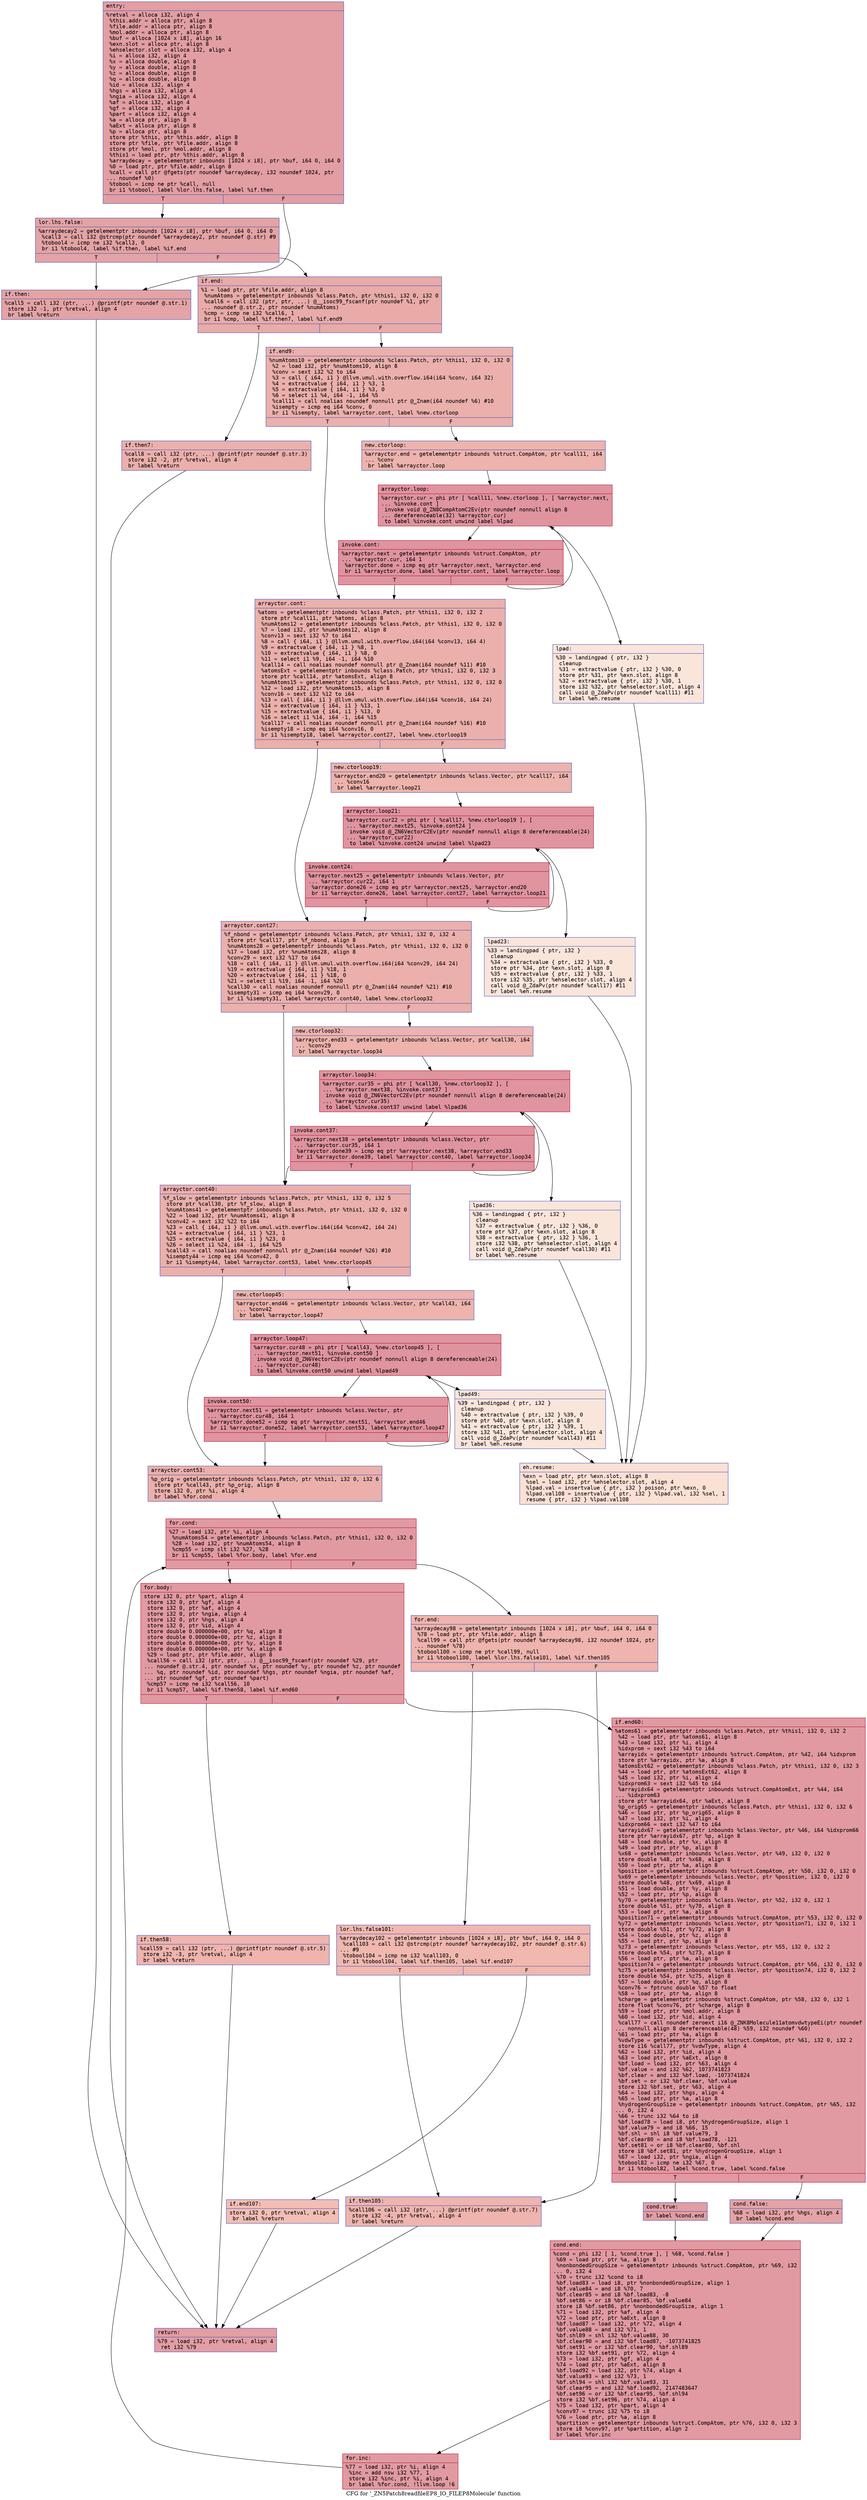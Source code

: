 digraph "CFG for '_ZN5Patch8readfileEP8_IO_FILEP8Molecule' function" {
	label="CFG for '_ZN5Patch8readfileEP8_IO_FILEP8Molecule' function";

	Node0x55fb27d701a0 [shape=record,color="#3d50c3ff", style=filled, fillcolor="#be242e70" fontname="Courier",label="{entry:\l|  %retval = alloca i32, align 4\l  %this.addr = alloca ptr, align 8\l  %file.addr = alloca ptr, align 8\l  %mol.addr = alloca ptr, align 8\l  %buf = alloca [1024 x i8], align 16\l  %exn.slot = alloca ptr, align 8\l  %ehselector.slot = alloca i32, align 4\l  %i = alloca i32, align 4\l  %x = alloca double, align 8\l  %y = alloca double, align 8\l  %z = alloca double, align 8\l  %q = alloca double, align 8\l  %id = alloca i32, align 4\l  %hgs = alloca i32, align 4\l  %ngia = alloca i32, align 4\l  %af = alloca i32, align 4\l  %gf = alloca i32, align 4\l  %part = alloca i32, align 4\l  %a = alloca ptr, align 8\l  %aExt = alloca ptr, align 8\l  %p = alloca ptr, align 8\l  store ptr %this, ptr %this.addr, align 8\l  store ptr %file, ptr %file.addr, align 8\l  store ptr %mol, ptr %mol.addr, align 8\l  %this1 = load ptr, ptr %this.addr, align 8\l  %arraydecay = getelementptr inbounds [1024 x i8], ptr %buf, i64 0, i64 0\l  %0 = load ptr, ptr %file.addr, align 8\l  %call = call ptr @fgets(ptr noundef %arraydecay, i32 noundef 1024, ptr\l... noundef %0)\l  %tobool = icmp ne ptr %call, null\l  br i1 %tobool, label %lor.lhs.false, label %if.then\l|{<s0>T|<s1>F}}"];
	Node0x55fb27d701a0:s0 -> Node0x55fb27d69210[tooltip="entry -> lor.lhs.false\nProbability 62.50%" ];
	Node0x55fb27d701a0:s1 -> Node0x55fb27d692c0[tooltip="entry -> if.then\nProbability 37.50%" ];
	Node0x55fb27d69210 [shape=record,color="#3d50c3ff", style=filled, fillcolor="#c32e3170" fontname="Courier",label="{lor.lhs.false:\l|  %arraydecay2 = getelementptr inbounds [1024 x i8], ptr %buf, i64 0, i64 0\l  %call3 = call i32 @strcmp(ptr noundef %arraydecay2, ptr noundef @.str) #9\l  %tobool4 = icmp ne i32 %call3, 0\l  br i1 %tobool4, label %if.then, label %if.end\l|{<s0>T|<s1>F}}"];
	Node0x55fb27d69210:s0 -> Node0x55fb27d692c0[tooltip="lor.lhs.false -> if.then\nProbability 62.50%" ];
	Node0x55fb27d69210:s1 -> Node0x55fb27d73010[tooltip="lor.lhs.false -> if.end\nProbability 37.50%" ];
	Node0x55fb27d692c0 [shape=record,color="#3d50c3ff", style=filled, fillcolor="#c32e3170" fontname="Courier",label="{if.then:\l|  %call5 = call i32 (ptr, ...) @printf(ptr noundef @.str.1)\l  store i32 -1, ptr %retval, align 4\l  br label %return\l}"];
	Node0x55fb27d692c0 -> Node0x55fb27d733a0[tooltip="if.then -> return\nProbability 100.00%" ];
	Node0x55fb27d73010 [shape=record,color="#3d50c3ff", style=filled, fillcolor="#cc403a70" fontname="Courier",label="{if.end:\l|  %1 = load ptr, ptr %file.addr, align 8\l  %numAtoms = getelementptr inbounds %class.Patch, ptr %this1, i32 0, i32 0\l  %call6 = call i32 (ptr, ptr, ...) @__isoc99_fscanf(ptr noundef %1, ptr\l... noundef @.str.2, ptr noundef %numAtoms)\l  %cmp = icmp ne i32 %call6, 1\l  br i1 %cmp, label %if.then7, label %if.end9\l|{<s0>T|<s1>F}}"];
	Node0x55fb27d73010:s0 -> Node0x55fb27d737f0[tooltip="if.end -> if.then7\nProbability 50.00%" ];
	Node0x55fb27d73010:s1 -> Node0x55fb27d738d0[tooltip="if.end -> if.end9\nProbability 50.00%" ];
	Node0x55fb27d737f0 [shape=record,color="#3d50c3ff", style=filled, fillcolor="#d24b4070" fontname="Courier",label="{if.then7:\l|  %call8 = call i32 (ptr, ...) @printf(ptr noundef @.str.3)\l  store i32 -2, ptr %retval, align 4\l  br label %return\l}"];
	Node0x55fb27d737f0 -> Node0x55fb27d733a0[tooltip="if.then7 -> return\nProbability 100.00%" ];
	Node0x55fb27d738d0 [shape=record,color="#3d50c3ff", style=filled, fillcolor="#d24b4070" fontname="Courier",label="{if.end9:\l|  %numAtoms10 = getelementptr inbounds %class.Patch, ptr %this1, i32 0, i32 0\l  %2 = load i32, ptr %numAtoms10, align 8\l  %conv = sext i32 %2 to i64\l  %3 = call \{ i64, i1 \} @llvm.umul.with.overflow.i64(i64 %conv, i64 32)\l  %4 = extractvalue \{ i64, i1 \} %3, 1\l  %5 = extractvalue \{ i64, i1 \} %3, 0\l  %6 = select i1 %4, i64 -1, i64 %5\l  %call11 = call noalias noundef nonnull ptr @_Znam(i64 noundef %6) #10\l  %isempty = icmp eq i64 %conv, 0\l  br i1 %isempty, label %arrayctor.cont, label %new.ctorloop\l|{<s0>T|<s1>F}}"];
	Node0x55fb27d738d0:s0 -> Node0x55fb27d74760[tooltip="if.end9 -> arrayctor.cont\nProbability 37.50%" ];
	Node0x55fb27d738d0:s1 -> Node0x55fb27d74840[tooltip="if.end9 -> new.ctorloop\nProbability 62.50%" ];
	Node0x55fb27d74840 [shape=record,color="#3d50c3ff", style=filled, fillcolor="#d6524470" fontname="Courier",label="{new.ctorloop:\l|  %arrayctor.end = getelementptr inbounds %struct.CompAtom, ptr %call11, i64\l... %conv\l  br label %arrayctor.loop\l}"];
	Node0x55fb27d74840 -> Node0x55fb27d750c0[tooltip="new.ctorloop -> arrayctor.loop\nProbability 100.00%" ];
	Node0x55fb27d750c0 [shape=record,color="#b70d28ff", style=filled, fillcolor="#b70d2870" fontname="Courier",label="{arrayctor.loop:\l|  %arrayctor.cur = phi ptr [ %call11, %new.ctorloop ], [ %arrayctor.next,\l... %invoke.cont ]\l  invoke void @_ZN8CompAtomC2Ev(ptr noundef nonnull align 8\l... dereferenceable(32) %arrayctor.cur)\l          to label %invoke.cont unwind label %lpad\l}"];
	Node0x55fb27d750c0 -> Node0x55fb27d75210[tooltip="arrayctor.loop -> invoke.cont\nProbability 100.00%" ];
	Node0x55fb27d750c0 -> Node0x55fb27d75470[tooltip="arrayctor.loop -> lpad\nProbability 0.00%" ];
	Node0x55fb27d75210 [shape=record,color="#b70d28ff", style=filled, fillcolor="#b70d2870" fontname="Courier",label="{invoke.cont:\l|  %arrayctor.next = getelementptr inbounds %struct.CompAtom, ptr\l... %arrayctor.cur, i64 1\l  %arrayctor.done = icmp eq ptr %arrayctor.next, %arrayctor.end\l  br i1 %arrayctor.done, label %arrayctor.cont, label %arrayctor.loop\l|{<s0>T|<s1>F}}"];
	Node0x55fb27d75210:s0 -> Node0x55fb27d74760[tooltip="invoke.cont -> arrayctor.cont\nProbability 3.12%" ];
	Node0x55fb27d75210:s1 -> Node0x55fb27d750c0[tooltip="invoke.cont -> arrayctor.loop\nProbability 96.88%" ];
	Node0x55fb27d74760 [shape=record,color="#3d50c3ff", style=filled, fillcolor="#d24b4070" fontname="Courier",label="{arrayctor.cont:\l|  %atoms = getelementptr inbounds %class.Patch, ptr %this1, i32 0, i32 2\l  store ptr %call11, ptr %atoms, align 8\l  %numAtoms12 = getelementptr inbounds %class.Patch, ptr %this1, i32 0, i32 0\l  %7 = load i32, ptr %numAtoms12, align 8\l  %conv13 = sext i32 %7 to i64\l  %8 = call \{ i64, i1 \} @llvm.umul.with.overflow.i64(i64 %conv13, i64 4)\l  %9 = extractvalue \{ i64, i1 \} %8, 1\l  %10 = extractvalue \{ i64, i1 \} %8, 0\l  %11 = select i1 %9, i64 -1, i64 %10\l  %call14 = call noalias noundef nonnull ptr @_Znam(i64 noundef %11) #10\l  %atomsExt = getelementptr inbounds %class.Patch, ptr %this1, i32 0, i32 3\l  store ptr %call14, ptr %atomsExt, align 8\l  %numAtoms15 = getelementptr inbounds %class.Patch, ptr %this1, i32 0, i32 0\l  %12 = load i32, ptr %numAtoms15, align 8\l  %conv16 = sext i32 %12 to i64\l  %13 = call \{ i64, i1 \} @llvm.umul.with.overflow.i64(i64 %conv16, i64 24)\l  %14 = extractvalue \{ i64, i1 \} %13, 1\l  %15 = extractvalue \{ i64, i1 \} %13, 0\l  %16 = select i1 %14, i64 -1, i64 %15\l  %call17 = call noalias noundef nonnull ptr @_Znam(i64 noundef %16) #10\l  %isempty18 = icmp eq i64 %conv16, 0\l  br i1 %isempty18, label %arrayctor.cont27, label %new.ctorloop19\l|{<s0>T|<s1>F}}"];
	Node0x55fb27d74760:s0 -> Node0x55fb27d768c0[tooltip="arrayctor.cont -> arrayctor.cont27\nProbability 37.50%" ];
	Node0x55fb27d74760:s1 -> Node0x55fb27d76960[tooltip="arrayctor.cont -> new.ctorloop19\nProbability 62.50%" ];
	Node0x55fb27d76960 [shape=record,color="#3d50c3ff", style=filled, fillcolor="#d6524470" fontname="Courier",label="{new.ctorloop19:\l|  %arrayctor.end20 = getelementptr inbounds %class.Vector, ptr %call17, i64\l... %conv16\l  br label %arrayctor.loop21\l}"];
	Node0x55fb27d76960 -> Node0x55fb27d76b60[tooltip="new.ctorloop19 -> arrayctor.loop21\nProbability 100.00%" ];
	Node0x55fb27d76b60 [shape=record,color="#b70d28ff", style=filled, fillcolor="#b70d2870" fontname="Courier",label="{arrayctor.loop21:\l|  %arrayctor.cur22 = phi ptr [ %call17, %new.ctorloop19 ], [\l... %arrayctor.next25, %invoke.cont24 ]\l  invoke void @_ZN6VectorC2Ev(ptr noundef nonnull align 8 dereferenceable(24)\l... %arrayctor.cur22)\l          to label %invoke.cont24 unwind label %lpad23\l}"];
	Node0x55fb27d76b60 -> Node0x55fb27d76d00[tooltip="arrayctor.loop21 -> invoke.cont24\nProbability 100.00%" ];
	Node0x55fb27d76b60 -> Node0x55fb27d76e70[tooltip="arrayctor.loop21 -> lpad23\nProbability 0.00%" ];
	Node0x55fb27d76d00 [shape=record,color="#b70d28ff", style=filled, fillcolor="#b70d2870" fontname="Courier",label="{invoke.cont24:\l|  %arrayctor.next25 = getelementptr inbounds %class.Vector, ptr\l... %arrayctor.cur22, i64 1\l  %arrayctor.done26 = icmp eq ptr %arrayctor.next25, %arrayctor.end20\l  br i1 %arrayctor.done26, label %arrayctor.cont27, label %arrayctor.loop21\l|{<s0>T|<s1>F}}"];
	Node0x55fb27d76d00:s0 -> Node0x55fb27d768c0[tooltip="invoke.cont24 -> arrayctor.cont27\nProbability 3.12%" ];
	Node0x55fb27d76d00:s1 -> Node0x55fb27d76b60[tooltip="invoke.cont24 -> arrayctor.loop21\nProbability 96.88%" ];
	Node0x55fb27d768c0 [shape=record,color="#3d50c3ff", style=filled, fillcolor="#d24b4070" fontname="Courier",label="{arrayctor.cont27:\l|  %f_nbond = getelementptr inbounds %class.Patch, ptr %this1, i32 0, i32 4\l  store ptr %call17, ptr %f_nbond, align 8\l  %numAtoms28 = getelementptr inbounds %class.Patch, ptr %this1, i32 0, i32 0\l  %17 = load i32, ptr %numAtoms28, align 8\l  %conv29 = sext i32 %17 to i64\l  %18 = call \{ i64, i1 \} @llvm.umul.with.overflow.i64(i64 %conv29, i64 24)\l  %19 = extractvalue \{ i64, i1 \} %18, 1\l  %20 = extractvalue \{ i64, i1 \} %18, 0\l  %21 = select i1 %19, i64 -1, i64 %20\l  %call30 = call noalias noundef nonnull ptr @_Znam(i64 noundef %21) #10\l  %isempty31 = icmp eq i64 %conv29, 0\l  br i1 %isempty31, label %arrayctor.cont40, label %new.ctorloop32\l|{<s0>T|<s1>F}}"];
	Node0x55fb27d768c0:s0 -> Node0x55fb27d77a60[tooltip="arrayctor.cont27 -> arrayctor.cont40\nProbability 37.50%" ];
	Node0x55fb27d768c0:s1 -> Node0x55fb27d77b00[tooltip="arrayctor.cont27 -> new.ctorloop32\nProbability 62.50%" ];
	Node0x55fb27d77b00 [shape=record,color="#3d50c3ff", style=filled, fillcolor="#d6524470" fontname="Courier",label="{new.ctorloop32:\l|  %arrayctor.end33 = getelementptr inbounds %class.Vector, ptr %call30, i64\l... %conv29\l  br label %arrayctor.loop34\l}"];
	Node0x55fb27d77b00 -> Node0x55fb27d77cd0[tooltip="new.ctorloop32 -> arrayctor.loop34\nProbability 100.00%" ];
	Node0x55fb27d77cd0 [shape=record,color="#b70d28ff", style=filled, fillcolor="#b70d2870" fontname="Courier",label="{arrayctor.loop34:\l|  %arrayctor.cur35 = phi ptr [ %call30, %new.ctorloop32 ], [\l... %arrayctor.next38, %invoke.cont37 ]\l  invoke void @_ZN6VectorC2Ev(ptr noundef nonnull align 8 dereferenceable(24)\l... %arrayctor.cur35)\l          to label %invoke.cont37 unwind label %lpad36\l}"];
	Node0x55fb27d77cd0 -> Node0x55fb27d77e70[tooltip="arrayctor.loop34 -> invoke.cont37\nProbability 100.00%" ];
	Node0x55fb27d77cd0 -> Node0x55fb27d77fe0[tooltip="arrayctor.loop34 -> lpad36\nProbability 0.00%" ];
	Node0x55fb27d77e70 [shape=record,color="#b70d28ff", style=filled, fillcolor="#b70d2870" fontname="Courier",label="{invoke.cont37:\l|  %arrayctor.next38 = getelementptr inbounds %class.Vector, ptr\l... %arrayctor.cur35, i64 1\l  %arrayctor.done39 = icmp eq ptr %arrayctor.next38, %arrayctor.end33\l  br i1 %arrayctor.done39, label %arrayctor.cont40, label %arrayctor.loop34\l|{<s0>T|<s1>F}}"];
	Node0x55fb27d77e70:s0 -> Node0x55fb27d77a60[tooltip="invoke.cont37 -> arrayctor.cont40\nProbability 3.12%" ];
	Node0x55fb27d77e70:s1 -> Node0x55fb27d77cd0[tooltip="invoke.cont37 -> arrayctor.loop34\nProbability 96.88%" ];
	Node0x55fb27d77a60 [shape=record,color="#3d50c3ff", style=filled, fillcolor="#d24b4070" fontname="Courier",label="{arrayctor.cont40:\l|  %f_slow = getelementptr inbounds %class.Patch, ptr %this1, i32 0, i32 5\l  store ptr %call30, ptr %f_slow, align 8\l  %numAtoms41 = getelementptr inbounds %class.Patch, ptr %this1, i32 0, i32 0\l  %22 = load i32, ptr %numAtoms41, align 8\l  %conv42 = sext i32 %22 to i64\l  %23 = call \{ i64, i1 \} @llvm.umul.with.overflow.i64(i64 %conv42, i64 24)\l  %24 = extractvalue \{ i64, i1 \} %23, 1\l  %25 = extractvalue \{ i64, i1 \} %23, 0\l  %26 = select i1 %24, i64 -1, i64 %25\l  %call43 = call noalias noundef nonnull ptr @_Znam(i64 noundef %26) #10\l  %isempty44 = icmp eq i64 %conv42, 0\l  br i1 %isempty44, label %arrayctor.cont53, label %new.ctorloop45\l|{<s0>T|<s1>F}}"];
	Node0x55fb27d77a60:s0 -> Node0x55fb27d78af0[tooltip="arrayctor.cont40 -> arrayctor.cont53\nProbability 37.50%" ];
	Node0x55fb27d77a60:s1 -> Node0x55fb27d78b90[tooltip="arrayctor.cont40 -> new.ctorloop45\nProbability 62.50%" ];
	Node0x55fb27d78b90 [shape=record,color="#3d50c3ff", style=filled, fillcolor="#d6524470" fontname="Courier",label="{new.ctorloop45:\l|  %arrayctor.end46 = getelementptr inbounds %class.Vector, ptr %call43, i64\l... %conv42\l  br label %arrayctor.loop47\l}"];
	Node0x55fb27d78b90 -> Node0x55fb27d78d60[tooltip="new.ctorloop45 -> arrayctor.loop47\nProbability 100.00%" ];
	Node0x55fb27d78d60 [shape=record,color="#b70d28ff", style=filled, fillcolor="#b70d2870" fontname="Courier",label="{arrayctor.loop47:\l|  %arrayctor.cur48 = phi ptr [ %call43, %new.ctorloop45 ], [\l... %arrayctor.next51, %invoke.cont50 ]\l  invoke void @_ZN6VectorC2Ev(ptr noundef nonnull align 8 dereferenceable(24)\l... %arrayctor.cur48)\l          to label %invoke.cont50 unwind label %lpad49\l}"];
	Node0x55fb27d78d60 -> Node0x55fb27d749e0[tooltip="arrayctor.loop47 -> invoke.cont50\nProbability 100.00%" ];
	Node0x55fb27d78d60 -> Node0x55fb27d74b50[tooltip="arrayctor.loop47 -> lpad49\nProbability 0.00%" ];
	Node0x55fb27d749e0 [shape=record,color="#b70d28ff", style=filled, fillcolor="#b70d2870" fontname="Courier",label="{invoke.cont50:\l|  %arrayctor.next51 = getelementptr inbounds %class.Vector, ptr\l... %arrayctor.cur48, i64 1\l  %arrayctor.done52 = icmp eq ptr %arrayctor.next51, %arrayctor.end46\l  br i1 %arrayctor.done52, label %arrayctor.cont53, label %arrayctor.loop47\l|{<s0>T|<s1>F}}"];
	Node0x55fb27d749e0:s0 -> Node0x55fb27d78af0[tooltip="invoke.cont50 -> arrayctor.cont53\nProbability 3.12%" ];
	Node0x55fb27d749e0:s1 -> Node0x55fb27d78d60[tooltip="invoke.cont50 -> arrayctor.loop47\nProbability 96.88%" ];
	Node0x55fb27d78af0 [shape=record,color="#3d50c3ff", style=filled, fillcolor="#d24b4070" fontname="Courier",label="{arrayctor.cont53:\l|  %p_orig = getelementptr inbounds %class.Patch, ptr %this1, i32 0, i32 6\l  store ptr %call43, ptr %p_orig, align 8\l  store i32 0, ptr %i, align 4\l  br label %for.cond\l}"];
	Node0x55fb27d78af0 -> Node0x55fb27d79ce0[tooltip="arrayctor.cont53 -> for.cond\nProbability 100.00%" ];
	Node0x55fb27d79ce0 [shape=record,color="#b70d28ff", style=filled, fillcolor="#bb1b2c70" fontname="Courier",label="{for.cond:\l|  %27 = load i32, ptr %i, align 4\l  %numAtoms54 = getelementptr inbounds %class.Patch, ptr %this1, i32 0, i32 0\l  %28 = load i32, ptr %numAtoms54, align 8\l  %cmp55 = icmp slt i32 %27, %28\l  br i1 %cmp55, label %for.body, label %for.end\l|{<s0>T|<s1>F}}"];
	Node0x55fb27d79ce0:s0 -> Node0x55fb27d79ff0[tooltip="for.cond -> for.body\nProbability 96.88%" ];
	Node0x55fb27d79ce0:s1 -> Node0x55fb27d7a040[tooltip="for.cond -> for.end\nProbability 3.12%" ];
	Node0x55fb27d79ff0 [shape=record,color="#b70d28ff", style=filled, fillcolor="#bb1b2c70" fontname="Courier",label="{for.body:\l|  store i32 0, ptr %part, align 4\l  store i32 0, ptr %gf, align 4\l  store i32 0, ptr %af, align 4\l  store i32 0, ptr %ngia, align 4\l  store i32 0, ptr %hgs, align 4\l  store i32 0, ptr %id, align 4\l  store double 0.000000e+00, ptr %q, align 8\l  store double 0.000000e+00, ptr %z, align 8\l  store double 0.000000e+00, ptr %y, align 8\l  store double 0.000000e+00, ptr %x, align 8\l  %29 = load ptr, ptr %file.addr, align 8\l  %call56 = call i32 (ptr, ptr, ...) @__isoc99_fscanf(ptr noundef %29, ptr\l... noundef @.str.4, ptr noundef %x, ptr noundef %y, ptr noundef %z, ptr noundef\l... %q, ptr noundef %id, ptr noundef %hgs, ptr noundef %ngia, ptr noundef %af,\l... ptr noundef %gf, ptr noundef %part)\l  %cmp57 = icmp ne i32 %call56, 10\l  br i1 %cmp57, label %if.then58, label %if.end60\l|{<s0>T|<s1>F}}"];
	Node0x55fb27d79ff0:s0 -> Node0x55fb27d7ac70[tooltip="for.body -> if.then58\nProbability 3.12%" ];
	Node0x55fb27d79ff0:s1 -> Node0x55fb27d7acf0[tooltip="for.body -> if.end60\nProbability 96.88%" ];
	Node0x55fb27d7ac70 [shape=record,color="#3d50c3ff", style=filled, fillcolor="#d8564670" fontname="Courier",label="{if.then58:\l|  %call59 = call i32 (ptr, ...) @printf(ptr noundef @.str.5)\l  store i32 -3, ptr %retval, align 4\l  br label %return\l}"];
	Node0x55fb27d7ac70 -> Node0x55fb27d733a0[tooltip="if.then58 -> return\nProbability 100.00%" ];
	Node0x55fb27d75470 [shape=record,color="#3d50c3ff", style=filled, fillcolor="#f4c5ad70" fontname="Courier",label="{lpad:\l|  %30 = landingpad \{ ptr, i32 \}\l          cleanup\l  %31 = extractvalue \{ ptr, i32 \} %30, 0\l  store ptr %31, ptr %exn.slot, align 8\l  %32 = extractvalue \{ ptr, i32 \} %30, 1\l  store i32 %32, ptr %ehselector.slot, align 4\l  call void @_ZdaPv(ptr noundef %call11) #11\l  br label %eh.resume\l}"];
	Node0x55fb27d75470 -> Node0x55fb27d7b330[tooltip="lpad -> eh.resume\nProbability 100.00%" ];
	Node0x55fb27d76e70 [shape=record,color="#3d50c3ff", style=filled, fillcolor="#f4c5ad70" fontname="Courier",label="{lpad23:\l|  %33 = landingpad \{ ptr, i32 \}\l          cleanup\l  %34 = extractvalue \{ ptr, i32 \} %33, 0\l  store ptr %34, ptr %exn.slot, align 8\l  %35 = extractvalue \{ ptr, i32 \} %33, 1\l  store i32 %35, ptr %ehselector.slot, align 4\l  call void @_ZdaPv(ptr noundef %call17) #11\l  br label %eh.resume\l}"];
	Node0x55fb27d76e70 -> Node0x55fb27d7b330[tooltip="lpad23 -> eh.resume\nProbability 100.00%" ];
	Node0x55fb27d77fe0 [shape=record,color="#3d50c3ff", style=filled, fillcolor="#f4c5ad70" fontname="Courier",label="{lpad36:\l|  %36 = landingpad \{ ptr, i32 \}\l          cleanup\l  %37 = extractvalue \{ ptr, i32 \} %36, 0\l  store ptr %37, ptr %exn.slot, align 8\l  %38 = extractvalue \{ ptr, i32 \} %36, 1\l  store i32 %38, ptr %ehselector.slot, align 4\l  call void @_ZdaPv(ptr noundef %call30) #11\l  br label %eh.resume\l}"];
	Node0x55fb27d77fe0 -> Node0x55fb27d7b330[tooltip="lpad36 -> eh.resume\nProbability 100.00%" ];
	Node0x55fb27d74b50 [shape=record,color="#3d50c3ff", style=filled, fillcolor="#f4c5ad70" fontname="Courier",label="{lpad49:\l|  %39 = landingpad \{ ptr, i32 \}\l          cleanup\l  %40 = extractvalue \{ ptr, i32 \} %39, 0\l  store ptr %40, ptr %exn.slot, align 8\l  %41 = extractvalue \{ ptr, i32 \} %39, 1\l  store i32 %41, ptr %ehselector.slot, align 4\l  call void @_ZdaPv(ptr noundef %call43) #11\l  br label %eh.resume\l}"];
	Node0x55fb27d74b50 -> Node0x55fb27d7b330[tooltip="lpad49 -> eh.resume\nProbability 100.00%" ];
	Node0x55fb27d7acf0 [shape=record,color="#b70d28ff", style=filled, fillcolor="#bb1b2c70" fontname="Courier",label="{if.end60:\l|  %atoms61 = getelementptr inbounds %class.Patch, ptr %this1, i32 0, i32 2\l  %42 = load ptr, ptr %atoms61, align 8\l  %43 = load i32, ptr %i, align 4\l  %idxprom = sext i32 %43 to i64\l  %arrayidx = getelementptr inbounds %struct.CompAtom, ptr %42, i64 %idxprom\l  store ptr %arrayidx, ptr %a, align 8\l  %atomsExt62 = getelementptr inbounds %class.Patch, ptr %this1, i32 0, i32 3\l  %44 = load ptr, ptr %atomsExt62, align 8\l  %45 = load i32, ptr %i, align 4\l  %idxprom63 = sext i32 %45 to i64\l  %arrayidx64 = getelementptr inbounds %struct.CompAtomExt, ptr %44, i64\l... %idxprom63\l  store ptr %arrayidx64, ptr %aExt, align 8\l  %p_orig65 = getelementptr inbounds %class.Patch, ptr %this1, i32 0, i32 6\l  %46 = load ptr, ptr %p_orig65, align 8\l  %47 = load i32, ptr %i, align 4\l  %idxprom66 = sext i32 %47 to i64\l  %arrayidx67 = getelementptr inbounds %class.Vector, ptr %46, i64 %idxprom66\l  store ptr %arrayidx67, ptr %p, align 8\l  %48 = load double, ptr %x, align 8\l  %49 = load ptr, ptr %p, align 8\l  %x68 = getelementptr inbounds %class.Vector, ptr %49, i32 0, i32 0\l  store double %48, ptr %x68, align 8\l  %50 = load ptr, ptr %a, align 8\l  %position = getelementptr inbounds %struct.CompAtom, ptr %50, i32 0, i32 0\l  %x69 = getelementptr inbounds %class.Vector, ptr %position, i32 0, i32 0\l  store double %48, ptr %x69, align 8\l  %51 = load double, ptr %y, align 8\l  %52 = load ptr, ptr %p, align 8\l  %y70 = getelementptr inbounds %class.Vector, ptr %52, i32 0, i32 1\l  store double %51, ptr %y70, align 8\l  %53 = load ptr, ptr %a, align 8\l  %position71 = getelementptr inbounds %struct.CompAtom, ptr %53, i32 0, i32 0\l  %y72 = getelementptr inbounds %class.Vector, ptr %position71, i32 0, i32 1\l  store double %51, ptr %y72, align 8\l  %54 = load double, ptr %z, align 8\l  %55 = load ptr, ptr %p, align 8\l  %z73 = getelementptr inbounds %class.Vector, ptr %55, i32 0, i32 2\l  store double %54, ptr %z73, align 8\l  %56 = load ptr, ptr %a, align 8\l  %position74 = getelementptr inbounds %struct.CompAtom, ptr %56, i32 0, i32 0\l  %z75 = getelementptr inbounds %class.Vector, ptr %position74, i32 0, i32 2\l  store double %54, ptr %z75, align 8\l  %57 = load double, ptr %q, align 8\l  %conv76 = fptrunc double %57 to float\l  %58 = load ptr, ptr %a, align 8\l  %charge = getelementptr inbounds %struct.CompAtom, ptr %58, i32 0, i32 1\l  store float %conv76, ptr %charge, align 8\l  %59 = load ptr, ptr %mol.addr, align 8\l  %60 = load i32, ptr %id, align 4\l  %call77 = call noundef zeroext i16 @_ZNK8Molecule11atomvdwtypeEi(ptr noundef\l... nonnull align 8 dereferenceable(48) %59, i32 noundef %60)\l  %61 = load ptr, ptr %a, align 8\l  %vdwType = getelementptr inbounds %struct.CompAtom, ptr %61, i32 0, i32 2\l  store i16 %call77, ptr %vdwType, align 4\l  %62 = load i32, ptr %id, align 4\l  %63 = load ptr, ptr %aExt, align 8\l  %bf.load = load i32, ptr %63, align 4\l  %bf.value = and i32 %62, 1073741823\l  %bf.clear = and i32 %bf.load, -1073741824\l  %bf.set = or i32 %bf.clear, %bf.value\l  store i32 %bf.set, ptr %63, align 4\l  %64 = load i32, ptr %hgs, align 4\l  %65 = load ptr, ptr %a, align 8\l  %hydrogenGroupSize = getelementptr inbounds %struct.CompAtom, ptr %65, i32\l... 0, i32 4\l  %66 = trunc i32 %64 to i8\l  %bf.load78 = load i8, ptr %hydrogenGroupSize, align 1\l  %bf.value79 = and i8 %66, 15\l  %bf.shl = shl i8 %bf.value79, 3\l  %bf.clear80 = and i8 %bf.load78, -121\l  %bf.set81 = or i8 %bf.clear80, %bf.shl\l  store i8 %bf.set81, ptr %hydrogenGroupSize, align 1\l  %67 = load i32, ptr %ngia, align 4\l  %tobool82 = icmp ne i32 %67, 0\l  br i1 %tobool82, label %cond.true, label %cond.false\l|{<s0>T|<s1>F}}"];
	Node0x55fb27d7acf0:s0 -> Node0x55fb27d7fa50[tooltip="if.end60 -> cond.true\nProbability 62.50%" ];
	Node0x55fb27d7acf0:s1 -> Node0x55fb27d7fb00[tooltip="if.end60 -> cond.false\nProbability 37.50%" ];
	Node0x55fb27d7fa50 [shape=record,color="#3d50c3ff", style=filled, fillcolor="#be242e70" fontname="Courier",label="{cond.true:\l|  br label %cond.end\l}"];
	Node0x55fb27d7fa50 -> Node0x55fb27d7fc90[tooltip="cond.true -> cond.end\nProbability 100.00%" ];
	Node0x55fb27d7fb00 [shape=record,color="#3d50c3ff", style=filled, fillcolor="#c32e3170" fontname="Courier",label="{cond.false:\l|  %68 = load i32, ptr %hgs, align 4\l  br label %cond.end\l}"];
	Node0x55fb27d7fb00 -> Node0x55fb27d7fc90[tooltip="cond.false -> cond.end\nProbability 100.00%" ];
	Node0x55fb27d7fc90 [shape=record,color="#b70d28ff", style=filled, fillcolor="#bb1b2c70" fontname="Courier",label="{cond.end:\l|  %cond = phi i32 [ 1, %cond.true ], [ %68, %cond.false ]\l  %69 = load ptr, ptr %a, align 8\l  %nonbondedGroupSize = getelementptr inbounds %struct.CompAtom, ptr %69, i32\l... 0, i32 4\l  %70 = trunc i32 %cond to i8\l  %bf.load83 = load i8, ptr %nonbondedGroupSize, align 1\l  %bf.value84 = and i8 %70, 7\l  %bf.clear85 = and i8 %bf.load83, -8\l  %bf.set86 = or i8 %bf.clear85, %bf.value84\l  store i8 %bf.set86, ptr %nonbondedGroupSize, align 1\l  %71 = load i32, ptr %af, align 4\l  %72 = load ptr, ptr %aExt, align 8\l  %bf.load87 = load i32, ptr %72, align 4\l  %bf.value88 = and i32 %71, 1\l  %bf.shl89 = shl i32 %bf.value88, 30\l  %bf.clear90 = and i32 %bf.load87, -1073741825\l  %bf.set91 = or i32 %bf.clear90, %bf.shl89\l  store i32 %bf.set91, ptr %72, align 4\l  %73 = load i32, ptr %gf, align 4\l  %74 = load ptr, ptr %aExt, align 8\l  %bf.load92 = load i32, ptr %74, align 4\l  %bf.value93 = and i32 %73, 1\l  %bf.shl94 = shl i32 %bf.value93, 31\l  %bf.clear95 = and i32 %bf.load92, 2147483647\l  %bf.set96 = or i32 %bf.clear95, %bf.shl94\l  store i32 %bf.set96, ptr %74, align 4\l  %75 = load i32, ptr %part, align 4\l  %conv97 = trunc i32 %75 to i8\l  %76 = load ptr, ptr %a, align 8\l  %partition = getelementptr inbounds %struct.CompAtom, ptr %76, i32 0, i32 3\l  store i8 %conv97, ptr %partition, align 2\l  br label %for.inc\l}"];
	Node0x55fb27d7fc90 -> Node0x55fb27d812e0[tooltip="cond.end -> for.inc\nProbability 100.00%" ];
	Node0x55fb27d812e0 [shape=record,color="#b70d28ff", style=filled, fillcolor="#bb1b2c70" fontname="Courier",label="{for.inc:\l|  %77 = load i32, ptr %i, align 4\l  %inc = add nsw i32 %77, 1\l  store i32 %inc, ptr %i, align 4\l  br label %for.cond, !llvm.loop !6\l}"];
	Node0x55fb27d812e0 -> Node0x55fb27d79ce0[tooltip="for.inc -> for.cond\nProbability 100.00%" ];
	Node0x55fb27d7a040 [shape=record,color="#3d50c3ff", style=filled, fillcolor="#d8564670" fontname="Courier",label="{for.end:\l|  %arraydecay98 = getelementptr inbounds [1024 x i8], ptr %buf, i64 0, i64 0\l  %78 = load ptr, ptr %file.addr, align 8\l  %call99 = call ptr @fgets(ptr noundef %arraydecay98, i32 noundef 1024, ptr\l... noundef %78)\l  %tobool100 = icmp ne ptr %call99, null\l  br i1 %tobool100, label %lor.lhs.false101, label %if.then105\l|{<s0>T|<s1>F}}"];
	Node0x55fb27d7a040:s0 -> Node0x55fb27d81b10[tooltip="for.end -> lor.lhs.false101\nProbability 62.50%" ];
	Node0x55fb27d7a040:s1 -> Node0x55fb27d81b90[tooltip="for.end -> if.then105\nProbability 37.50%" ];
	Node0x55fb27d81b10 [shape=record,color="#3d50c3ff", style=filled, fillcolor="#dc5d4a70" fontname="Courier",label="{lor.lhs.false101:\l|  %arraydecay102 = getelementptr inbounds [1024 x i8], ptr %buf, i64 0, i64 0\l  %call103 = call i32 @strcmp(ptr noundef %arraydecay102, ptr noundef @.str.6)\l... #9\l  %tobool104 = icmp ne i32 %call103, 0\l  br i1 %tobool104, label %if.then105, label %if.end107\l|{<s0>T|<s1>F}}"];
	Node0x55fb27d81b10:s0 -> Node0x55fb27d81b90[tooltip="lor.lhs.false101 -> if.then105\nProbability 62.50%" ];
	Node0x55fb27d81b10:s1 -> Node0x55fb27d81fc0[tooltip="lor.lhs.false101 -> if.end107\nProbability 37.50%" ];
	Node0x55fb27d81b90 [shape=record,color="#3d50c3ff", style=filled, fillcolor="#d8564670" fontname="Courier",label="{if.then105:\l|  %call106 = call i32 (ptr, ...) @printf(ptr noundef @.str.7)\l  store i32 -4, ptr %retval, align 4\l  br label %return\l}"];
	Node0x55fb27d81b90 -> Node0x55fb27d733a0[tooltip="if.then105 -> return\nProbability 100.00%" ];
	Node0x55fb27d81fc0 [shape=record,color="#3d50c3ff", style=filled, fillcolor="#e36c5570" fontname="Courier",label="{if.end107:\l|  store i32 0, ptr %retval, align 4\l  br label %return\l}"];
	Node0x55fb27d81fc0 -> Node0x55fb27d733a0[tooltip="if.end107 -> return\nProbability 100.00%" ];
	Node0x55fb27d733a0 [shape=record,color="#3d50c3ff", style=filled, fillcolor="#be242e70" fontname="Courier",label="{return:\l|  %79 = load i32, ptr %retval, align 4\l  ret i32 %79\l}"];
	Node0x55fb27d7b330 [shape=record,color="#3d50c3ff", style=filled, fillcolor="#f7b99e70" fontname="Courier",label="{eh.resume:\l|  %exn = load ptr, ptr %exn.slot, align 8\l  %sel = load i32, ptr %ehselector.slot, align 4\l  %lpad.val = insertvalue \{ ptr, i32 \} poison, ptr %exn, 0\l  %lpad.val108 = insertvalue \{ ptr, i32 \} %lpad.val, i32 %sel, 1\l  resume \{ ptr, i32 \} %lpad.val108\l}"];
}
